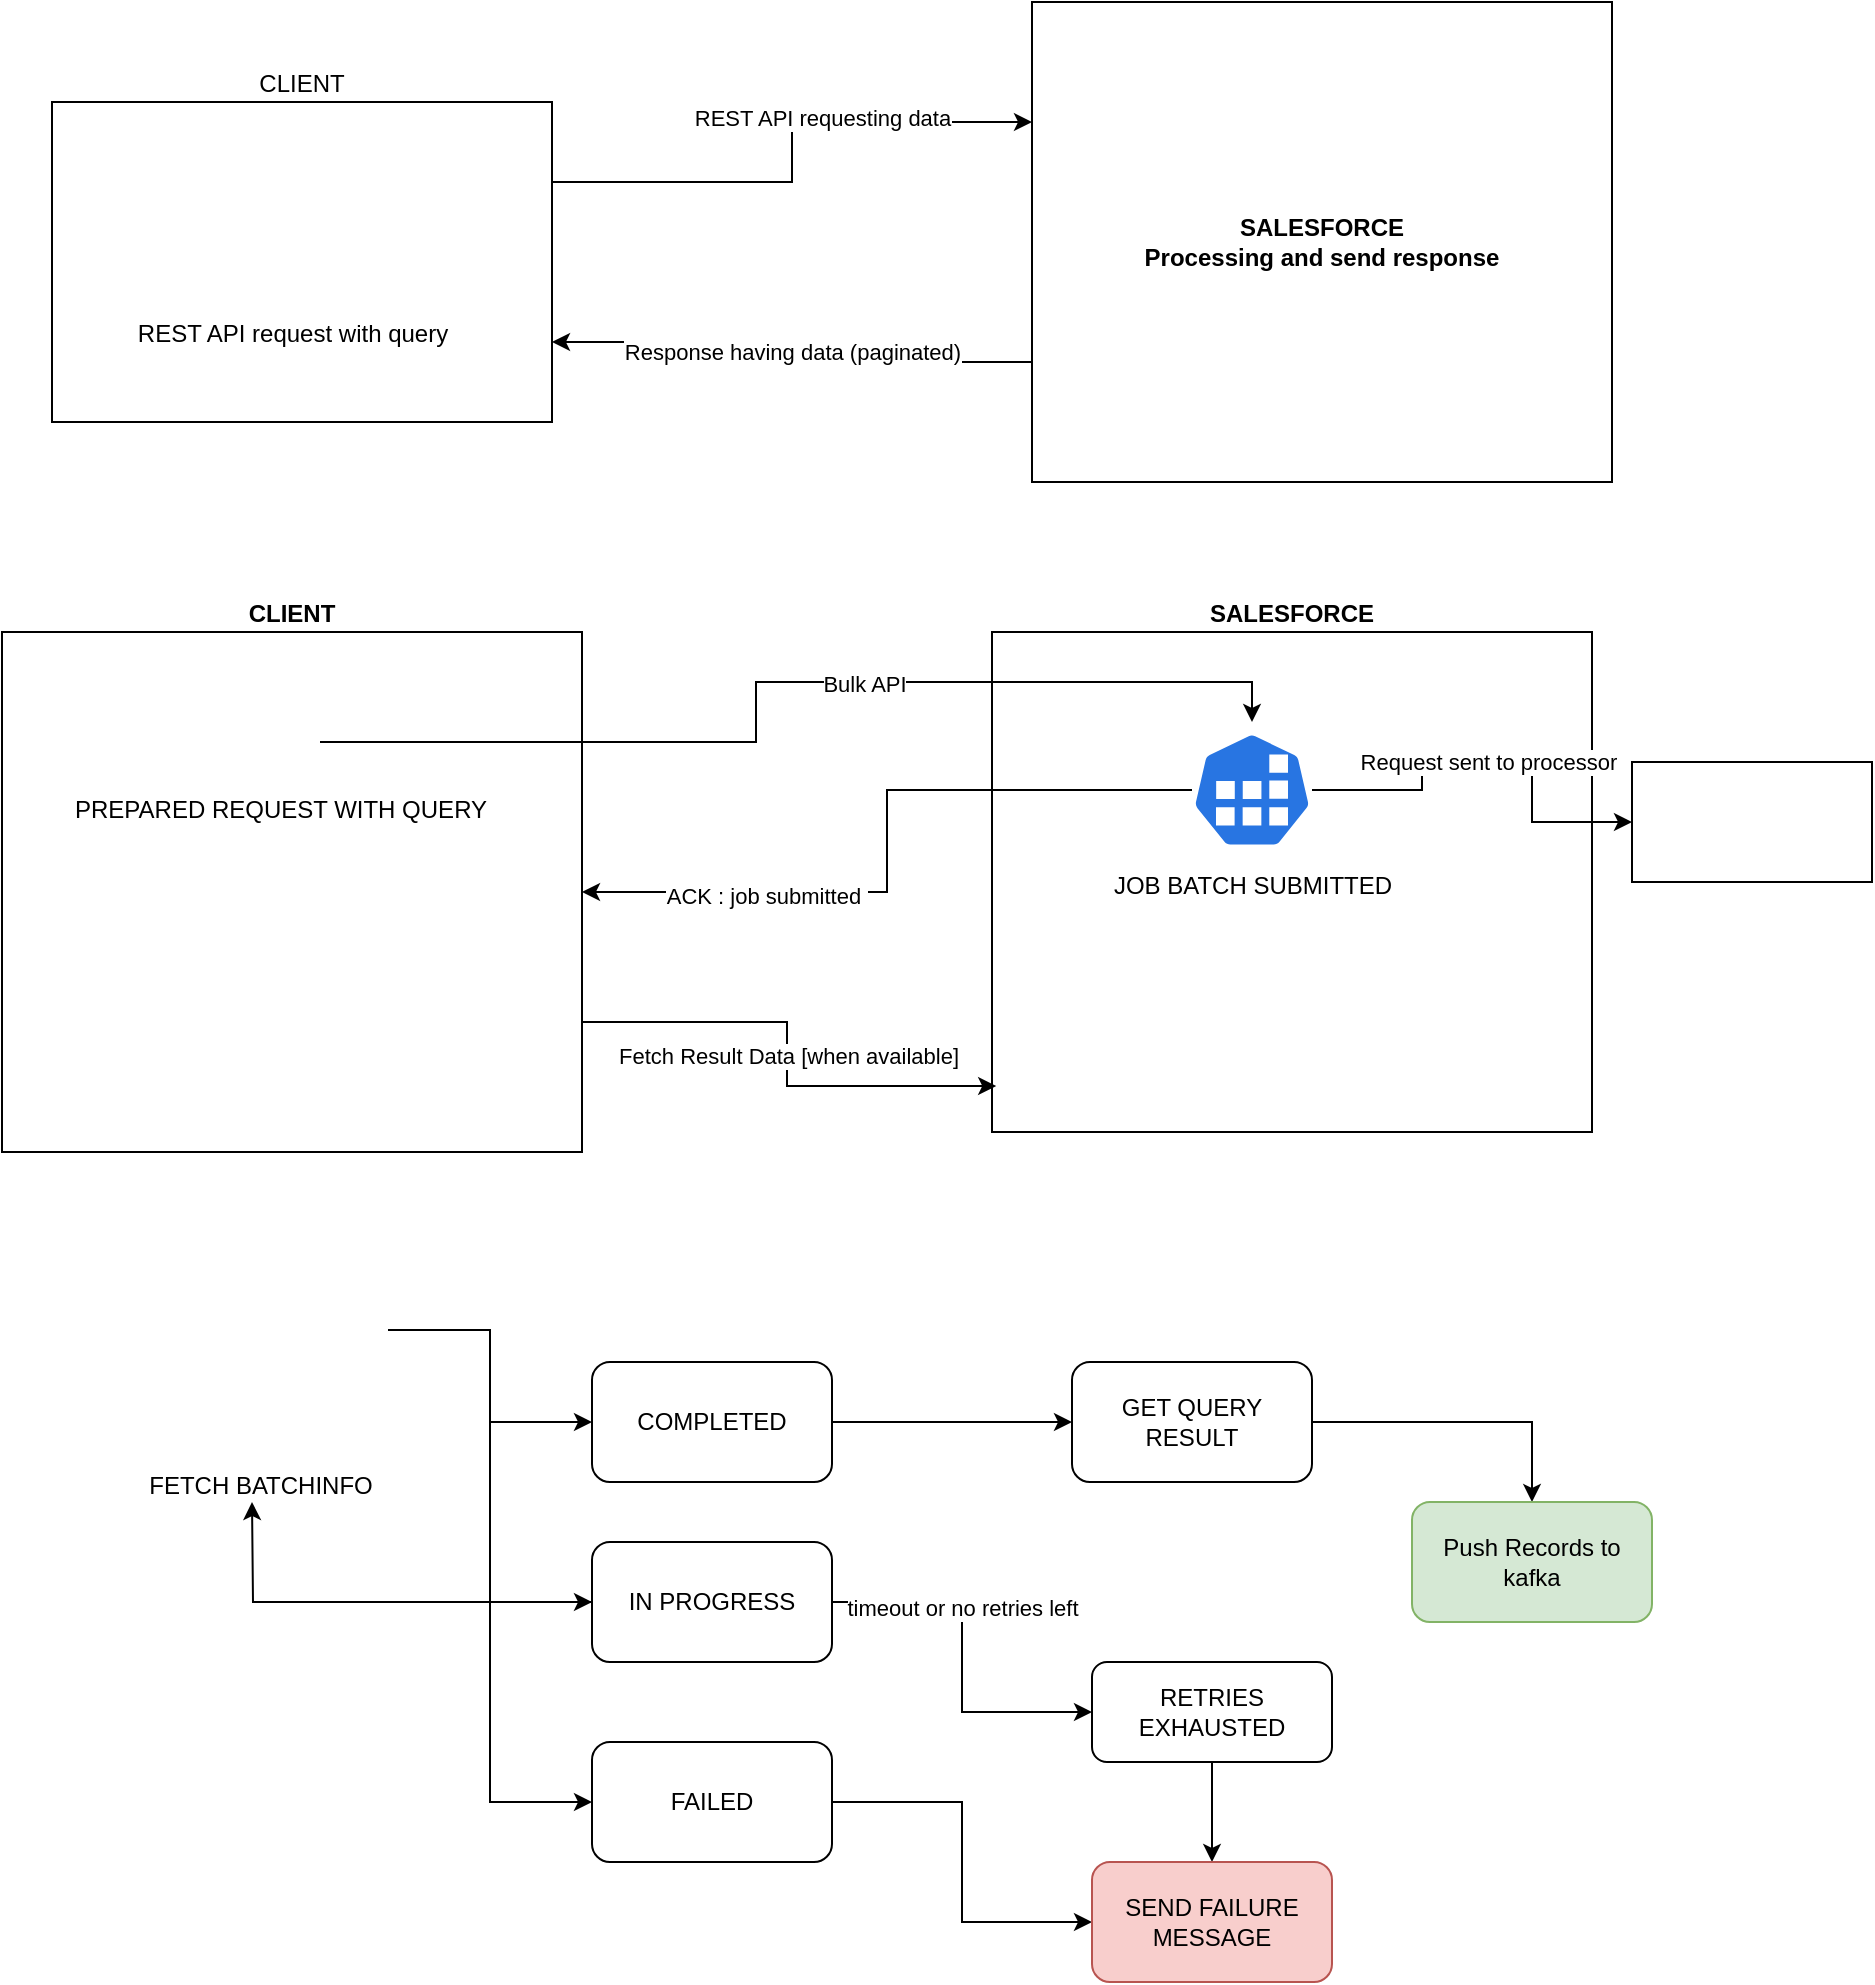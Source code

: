 <mxfile version="16.5.3" type="github">
  <diagram id="LYB9x2LhMzJ_m4hAoZJ_" name="Page-1">
    <mxGraphModel dx="899" dy="1789" grid="1" gridSize="10" guides="1" tooltips="1" connect="1" arrows="1" fold="1" page="1" pageScale="1" pageWidth="827" pageHeight="1169" math="0" shadow="0">
      <root>
        <mxCell id="0" />
        <mxCell id="1" parent="0" />
        <mxCell id="XpGsC2M0asoflnFfjqxH-44" style="edgeStyle=orthogonalEdgeStyle;rounded=0;orthogonalLoop=1;jettySize=auto;html=1;exitX=1;exitY=0.25;exitDx=0;exitDy=0;entryX=0;entryY=0.25;entryDx=0;entryDy=0;" edge="1" parent="1" source="XpGsC2M0asoflnFfjqxH-41" target="XpGsC2M0asoflnFfjqxH-42">
          <mxGeometry relative="1" as="geometry" />
        </mxCell>
        <mxCell id="XpGsC2M0asoflnFfjqxH-45" value="REST API requesting data" style="edgeLabel;html=1;align=center;verticalAlign=middle;resizable=0;points=[];" vertex="1" connectable="0" parent="XpGsC2M0asoflnFfjqxH-44">
          <mxGeometry x="0.217" y="2" relative="1" as="geometry">
            <mxPoint as="offset" />
          </mxGeometry>
        </mxCell>
        <mxCell id="XpGsC2M0asoflnFfjqxH-41" value="CLIENT" style="rounded=0;whiteSpace=wrap;html=1;labelPosition=center;verticalLabelPosition=top;align=center;verticalAlign=bottom;" vertex="1" parent="1">
          <mxGeometry x="180" y="-500" width="250" height="160" as="geometry" />
        </mxCell>
        <mxCell id="XpGsC2M0asoflnFfjqxH-34" value="&lt;b&gt;SALESFORCE&lt;/b&gt;" style="rounded=0;whiteSpace=wrap;html=1;labelPosition=center;verticalLabelPosition=top;align=center;verticalAlign=bottom;" vertex="1" parent="1">
          <mxGeometry x="650" y="-235" width="300" height="250" as="geometry" />
        </mxCell>
        <mxCell id="XpGsC2M0asoflnFfjqxH-47" value="Fetch Result Data [when available]" style="edgeStyle=orthogonalEdgeStyle;rounded=0;orthogonalLoop=1;jettySize=auto;html=1;exitX=1;exitY=0.75;exitDx=0;exitDy=0;entryX=0.007;entryY=0.908;entryDx=0;entryDy=0;entryPerimeter=0;" edge="1" parent="1" source="XpGsC2M0asoflnFfjqxH-33" target="XpGsC2M0asoflnFfjqxH-34">
          <mxGeometry relative="1" as="geometry" />
        </mxCell>
        <mxCell id="XpGsC2M0asoflnFfjqxH-33" value="&lt;b&gt;CLIENT&lt;/b&gt;" style="rounded=0;whiteSpace=wrap;html=1;labelPosition=center;verticalLabelPosition=top;align=center;verticalAlign=bottom;" vertex="1" parent="1">
          <mxGeometry x="155" y="-235" width="290" height="260" as="geometry" />
        </mxCell>
        <mxCell id="XpGsC2M0asoflnFfjqxH-16" style="edgeStyle=orthogonalEdgeStyle;rounded=0;orthogonalLoop=1;jettySize=auto;html=1;entryX=0.5;entryY=0;entryDx=0;entryDy=0;" edge="1" parent="1" source="XpGsC2M0asoflnFfjqxH-1" target="XpGsC2M0asoflnFfjqxH-7">
          <mxGeometry relative="1" as="geometry" />
        </mxCell>
        <mxCell id="XpGsC2M0asoflnFfjqxH-1" value="RETRIES EXHAUSTED" style="rounded=1;whiteSpace=wrap;html=1;" vertex="1" parent="1">
          <mxGeometry x="700" y="280" width="120" height="50" as="geometry" />
        </mxCell>
        <mxCell id="XpGsC2M0asoflnFfjqxH-12" style="edgeStyle=orthogonalEdgeStyle;rounded=0;orthogonalLoop=1;jettySize=auto;html=1;" edge="1" parent="1" source="XpGsC2M0asoflnFfjqxH-3" target="XpGsC2M0asoflnFfjqxH-11">
          <mxGeometry relative="1" as="geometry" />
        </mxCell>
        <mxCell id="XpGsC2M0asoflnFfjqxH-3" value="COMPLETED" style="rounded=1;whiteSpace=wrap;html=1;" vertex="1" parent="1">
          <mxGeometry x="450" y="130" width="120" height="60" as="geometry" />
        </mxCell>
        <mxCell id="XpGsC2M0asoflnFfjqxH-9" style="edgeStyle=orthogonalEdgeStyle;rounded=0;orthogonalLoop=1;jettySize=auto;html=1;entryX=0;entryY=0.5;entryDx=0;entryDy=0;" edge="1" parent="1" source="XpGsC2M0asoflnFfjqxH-4" target="XpGsC2M0asoflnFfjqxH-1">
          <mxGeometry relative="1" as="geometry" />
        </mxCell>
        <mxCell id="XpGsC2M0asoflnFfjqxH-10" value="timeout or no retries left" style="edgeLabel;html=1;align=center;verticalAlign=middle;resizable=0;points=[];" vertex="1" connectable="0" parent="XpGsC2M0asoflnFfjqxH-9">
          <mxGeometry x="-0.267" relative="1" as="geometry">
            <mxPoint as="offset" />
          </mxGeometry>
        </mxCell>
        <mxCell id="XpGsC2M0asoflnFfjqxH-48" style="edgeStyle=orthogonalEdgeStyle;rounded=0;orthogonalLoop=1;jettySize=auto;html=1;verticalAlign=middle;" edge="1" parent="1" source="XpGsC2M0asoflnFfjqxH-4">
          <mxGeometry relative="1" as="geometry">
            <mxPoint x="280" y="200" as="targetPoint" />
          </mxGeometry>
        </mxCell>
        <mxCell id="XpGsC2M0asoflnFfjqxH-4" value="IN PROGRESS" style="rounded=1;whiteSpace=wrap;html=1;" vertex="1" parent="1">
          <mxGeometry x="450" y="220" width="120" height="60" as="geometry" />
        </mxCell>
        <mxCell id="XpGsC2M0asoflnFfjqxH-8" value="" style="edgeStyle=orthogonalEdgeStyle;rounded=0;orthogonalLoop=1;jettySize=auto;html=1;" edge="1" parent="1" source="XpGsC2M0asoflnFfjqxH-5" target="XpGsC2M0asoflnFfjqxH-7">
          <mxGeometry relative="1" as="geometry" />
        </mxCell>
        <mxCell id="XpGsC2M0asoflnFfjqxH-5" value="FAILED" style="rounded=1;whiteSpace=wrap;html=1;" vertex="1" parent="1">
          <mxGeometry x="450" y="320" width="120" height="60" as="geometry" />
        </mxCell>
        <mxCell id="XpGsC2M0asoflnFfjqxH-7" value="SEND FAILURE MESSAGE" style="rounded=1;whiteSpace=wrap;html=1;fillColor=#f8cecc;strokeColor=#b85450;" vertex="1" parent="1">
          <mxGeometry x="700" y="380" width="120" height="60" as="geometry" />
        </mxCell>
        <mxCell id="XpGsC2M0asoflnFfjqxH-15" value="" style="edgeStyle=orthogonalEdgeStyle;rounded=0;orthogonalLoop=1;jettySize=auto;html=1;" edge="1" parent="1" source="XpGsC2M0asoflnFfjqxH-11" target="XpGsC2M0asoflnFfjqxH-14">
          <mxGeometry relative="1" as="geometry" />
        </mxCell>
        <mxCell id="XpGsC2M0asoflnFfjqxH-11" value="GET QUERY RESULT" style="rounded=1;whiteSpace=wrap;html=1;" vertex="1" parent="1">
          <mxGeometry x="690" y="130" width="120" height="60" as="geometry" />
        </mxCell>
        <mxCell id="XpGsC2M0asoflnFfjqxH-14" value="Push Records to kafka" style="rounded=1;whiteSpace=wrap;html=1;fillColor=#d5e8d4;strokeColor=#82b366;" vertex="1" parent="1">
          <mxGeometry x="860" y="200" width="120" height="60" as="geometry" />
        </mxCell>
        <mxCell id="XpGsC2M0asoflnFfjqxH-25" style="edgeStyle=orthogonalEdgeStyle;rounded=0;orthogonalLoop=1;jettySize=auto;html=1;entryX=0;entryY=0.5;entryDx=0;entryDy=0;" edge="1" parent="1" source="XpGsC2M0asoflnFfjqxH-23" target="XpGsC2M0asoflnFfjqxH-3">
          <mxGeometry relative="1" as="geometry" />
        </mxCell>
        <mxCell id="XpGsC2M0asoflnFfjqxH-26" style="edgeStyle=orthogonalEdgeStyle;rounded=0;orthogonalLoop=1;jettySize=auto;html=1;entryX=0;entryY=0.5;entryDx=0;entryDy=0;verticalAlign=top;" edge="1" parent="1" source="XpGsC2M0asoflnFfjqxH-23" target="XpGsC2M0asoflnFfjqxH-4">
          <mxGeometry relative="1" as="geometry" />
        </mxCell>
        <mxCell id="XpGsC2M0asoflnFfjqxH-27" style="edgeStyle=orthogonalEdgeStyle;rounded=0;orthogonalLoop=1;jettySize=auto;html=1;entryX=0;entryY=0.5;entryDx=0;entryDy=0;" edge="1" parent="1" source="XpGsC2M0asoflnFfjqxH-23" target="XpGsC2M0asoflnFfjqxH-5">
          <mxGeometry relative="1" as="geometry" />
        </mxCell>
        <mxCell id="XpGsC2M0asoflnFfjqxH-23" value="FETCH BATCHINFO" style="shape=image;html=1;verticalAlign=top;verticalLabelPosition=bottom;labelBackgroundColor=#ffffff;imageAspect=0;aspect=fixed;image=https://cdn4.iconfinder.com/data/icons/evil-icons-user-interface/64/download-128.png;direction=south;" vertex="1" parent="1">
          <mxGeometry x="220" y="50" width="128" height="128" as="geometry" />
        </mxCell>
        <mxCell id="XpGsC2M0asoflnFfjqxH-35" style="edgeStyle=orthogonalEdgeStyle;rounded=0;orthogonalLoop=1;jettySize=auto;html=1;entryX=1;entryY=0.5;entryDx=0;entryDy=0;" edge="1" parent="1" source="XpGsC2M0asoflnFfjqxH-28" target="XpGsC2M0asoflnFfjqxH-33">
          <mxGeometry relative="1" as="geometry" />
        </mxCell>
        <mxCell id="XpGsC2M0asoflnFfjqxH-36" value="ACK : job submitted&amp;nbsp;" style="edgeLabel;html=1;align=center;verticalAlign=middle;resizable=0;points=[];" vertex="1" connectable="0" parent="XpGsC2M0asoflnFfjqxH-35">
          <mxGeometry x="0.483" y="2" relative="1" as="geometry">
            <mxPoint as="offset" />
          </mxGeometry>
        </mxCell>
        <mxCell id="XpGsC2M0asoflnFfjqxH-38" value="Request sent to processor" style="edgeStyle=orthogonalEdgeStyle;rounded=0;orthogonalLoop=1;jettySize=auto;html=1;entryX=0;entryY=0.5;entryDx=0;entryDy=0;" edge="1" parent="1" source="XpGsC2M0asoflnFfjqxH-28" target="XpGsC2M0asoflnFfjqxH-39">
          <mxGeometry relative="1" as="geometry">
            <mxPoint x="970" y="-150" as="targetPoint" />
            <Array as="points">
              <mxPoint x="865" y="-156" />
              <mxPoint x="865" y="-170" />
              <mxPoint x="920" y="-170" />
              <mxPoint x="920" y="-140" />
            </Array>
          </mxGeometry>
        </mxCell>
        <mxCell id="XpGsC2M0asoflnFfjqxH-28" value="JOB BATCH SUBMITTED" style="sketch=0;html=1;dashed=0;whitespace=wrap;fillColor=#2875E2;strokeColor=#ffffff;points=[[0.005,0.63,0],[0.1,0.2,0],[0.9,0.2,0],[0.5,0,0],[0.995,0.63,0],[0.72,0.99,0],[0.5,1,0],[0.28,0.99,0]];shape=mxgraph.kubernetes.icon;prIcon=job;labelPosition=center;verticalLabelPosition=bottom;align=center;verticalAlign=top;" vertex="1" parent="1">
          <mxGeometry x="750" y="-190" width="60" height="68" as="geometry" />
        </mxCell>
        <mxCell id="XpGsC2M0asoflnFfjqxH-30" style="edgeStyle=orthogonalEdgeStyle;rounded=0;orthogonalLoop=1;jettySize=auto;html=1;entryX=0.5;entryY=0;entryDx=0;entryDy=0;entryPerimeter=0;" edge="1" parent="1" source="XpGsC2M0asoflnFfjqxH-29" target="XpGsC2M0asoflnFfjqxH-28">
          <mxGeometry relative="1" as="geometry" />
        </mxCell>
        <mxCell id="XpGsC2M0asoflnFfjqxH-31" value="Bulk API" style="edgeLabel;html=1;align=center;verticalAlign=middle;resizable=0;points=[];" vertex="1" connectable="0" parent="XpGsC2M0asoflnFfjqxH-30">
          <mxGeometry x="0.168" y="-1" relative="1" as="geometry">
            <mxPoint as="offset" />
          </mxGeometry>
        </mxCell>
        <mxCell id="XpGsC2M0asoflnFfjqxH-29" value="PREPARED REQUEST WITH QUERY" style="shape=image;html=1;verticalAlign=top;verticalLabelPosition=bottom;labelBackgroundColor=#ffffff;imageAspect=0;aspect=fixed;image=https://cdn2.iconfinder.com/data/icons/gnomeicontheme/16x16/stock/data/stock_data-edit-sql-query.png" vertex="1" parent="1">
          <mxGeometry x="274" y="-200" width="40" height="40" as="geometry" />
        </mxCell>
        <mxCell id="XpGsC2M0asoflnFfjqxH-37" value="REST API request with query" style="shape=image;html=1;verticalAlign=top;verticalLabelPosition=bottom;labelBackgroundColor=#ffffff;imageAspect=0;aspect=fixed;image=https://cdn2.iconfinder.com/data/icons/gnomeicontheme/16x16/stock/data/stock_data-edit-sql-query.png" vertex="1" parent="1">
          <mxGeometry x="279" y="-440" width="42" height="42" as="geometry" />
        </mxCell>
        <mxCell id="XpGsC2M0asoflnFfjqxH-39" value="" style="rounded=0;whiteSpace=wrap;html=1;" vertex="1" parent="1">
          <mxGeometry x="970" y="-170" width="120" height="60" as="geometry" />
        </mxCell>
        <mxCell id="XpGsC2M0asoflnFfjqxH-46" value="Response having data (paginated)" style="edgeStyle=orthogonalEdgeStyle;rounded=0;orthogonalLoop=1;jettySize=auto;html=1;exitX=0;exitY=0.75;exitDx=0;exitDy=0;entryX=1;entryY=0.75;entryDx=0;entryDy=0;" edge="1" parent="1" source="XpGsC2M0asoflnFfjqxH-42" target="XpGsC2M0asoflnFfjqxH-41">
          <mxGeometry relative="1" as="geometry" />
        </mxCell>
        <mxCell id="XpGsC2M0asoflnFfjqxH-42" value="&lt;b&gt;SALESFORCE&lt;br&gt;Processing and send response&lt;br&gt;&lt;/b&gt;" style="rounded=0;whiteSpace=wrap;html=1;labelPosition=center;verticalLabelPosition=middle;align=center;verticalAlign=middle;" vertex="1" parent="1">
          <mxGeometry x="670" y="-550" width="290" height="240" as="geometry" />
        </mxCell>
      </root>
    </mxGraphModel>
  </diagram>
</mxfile>
